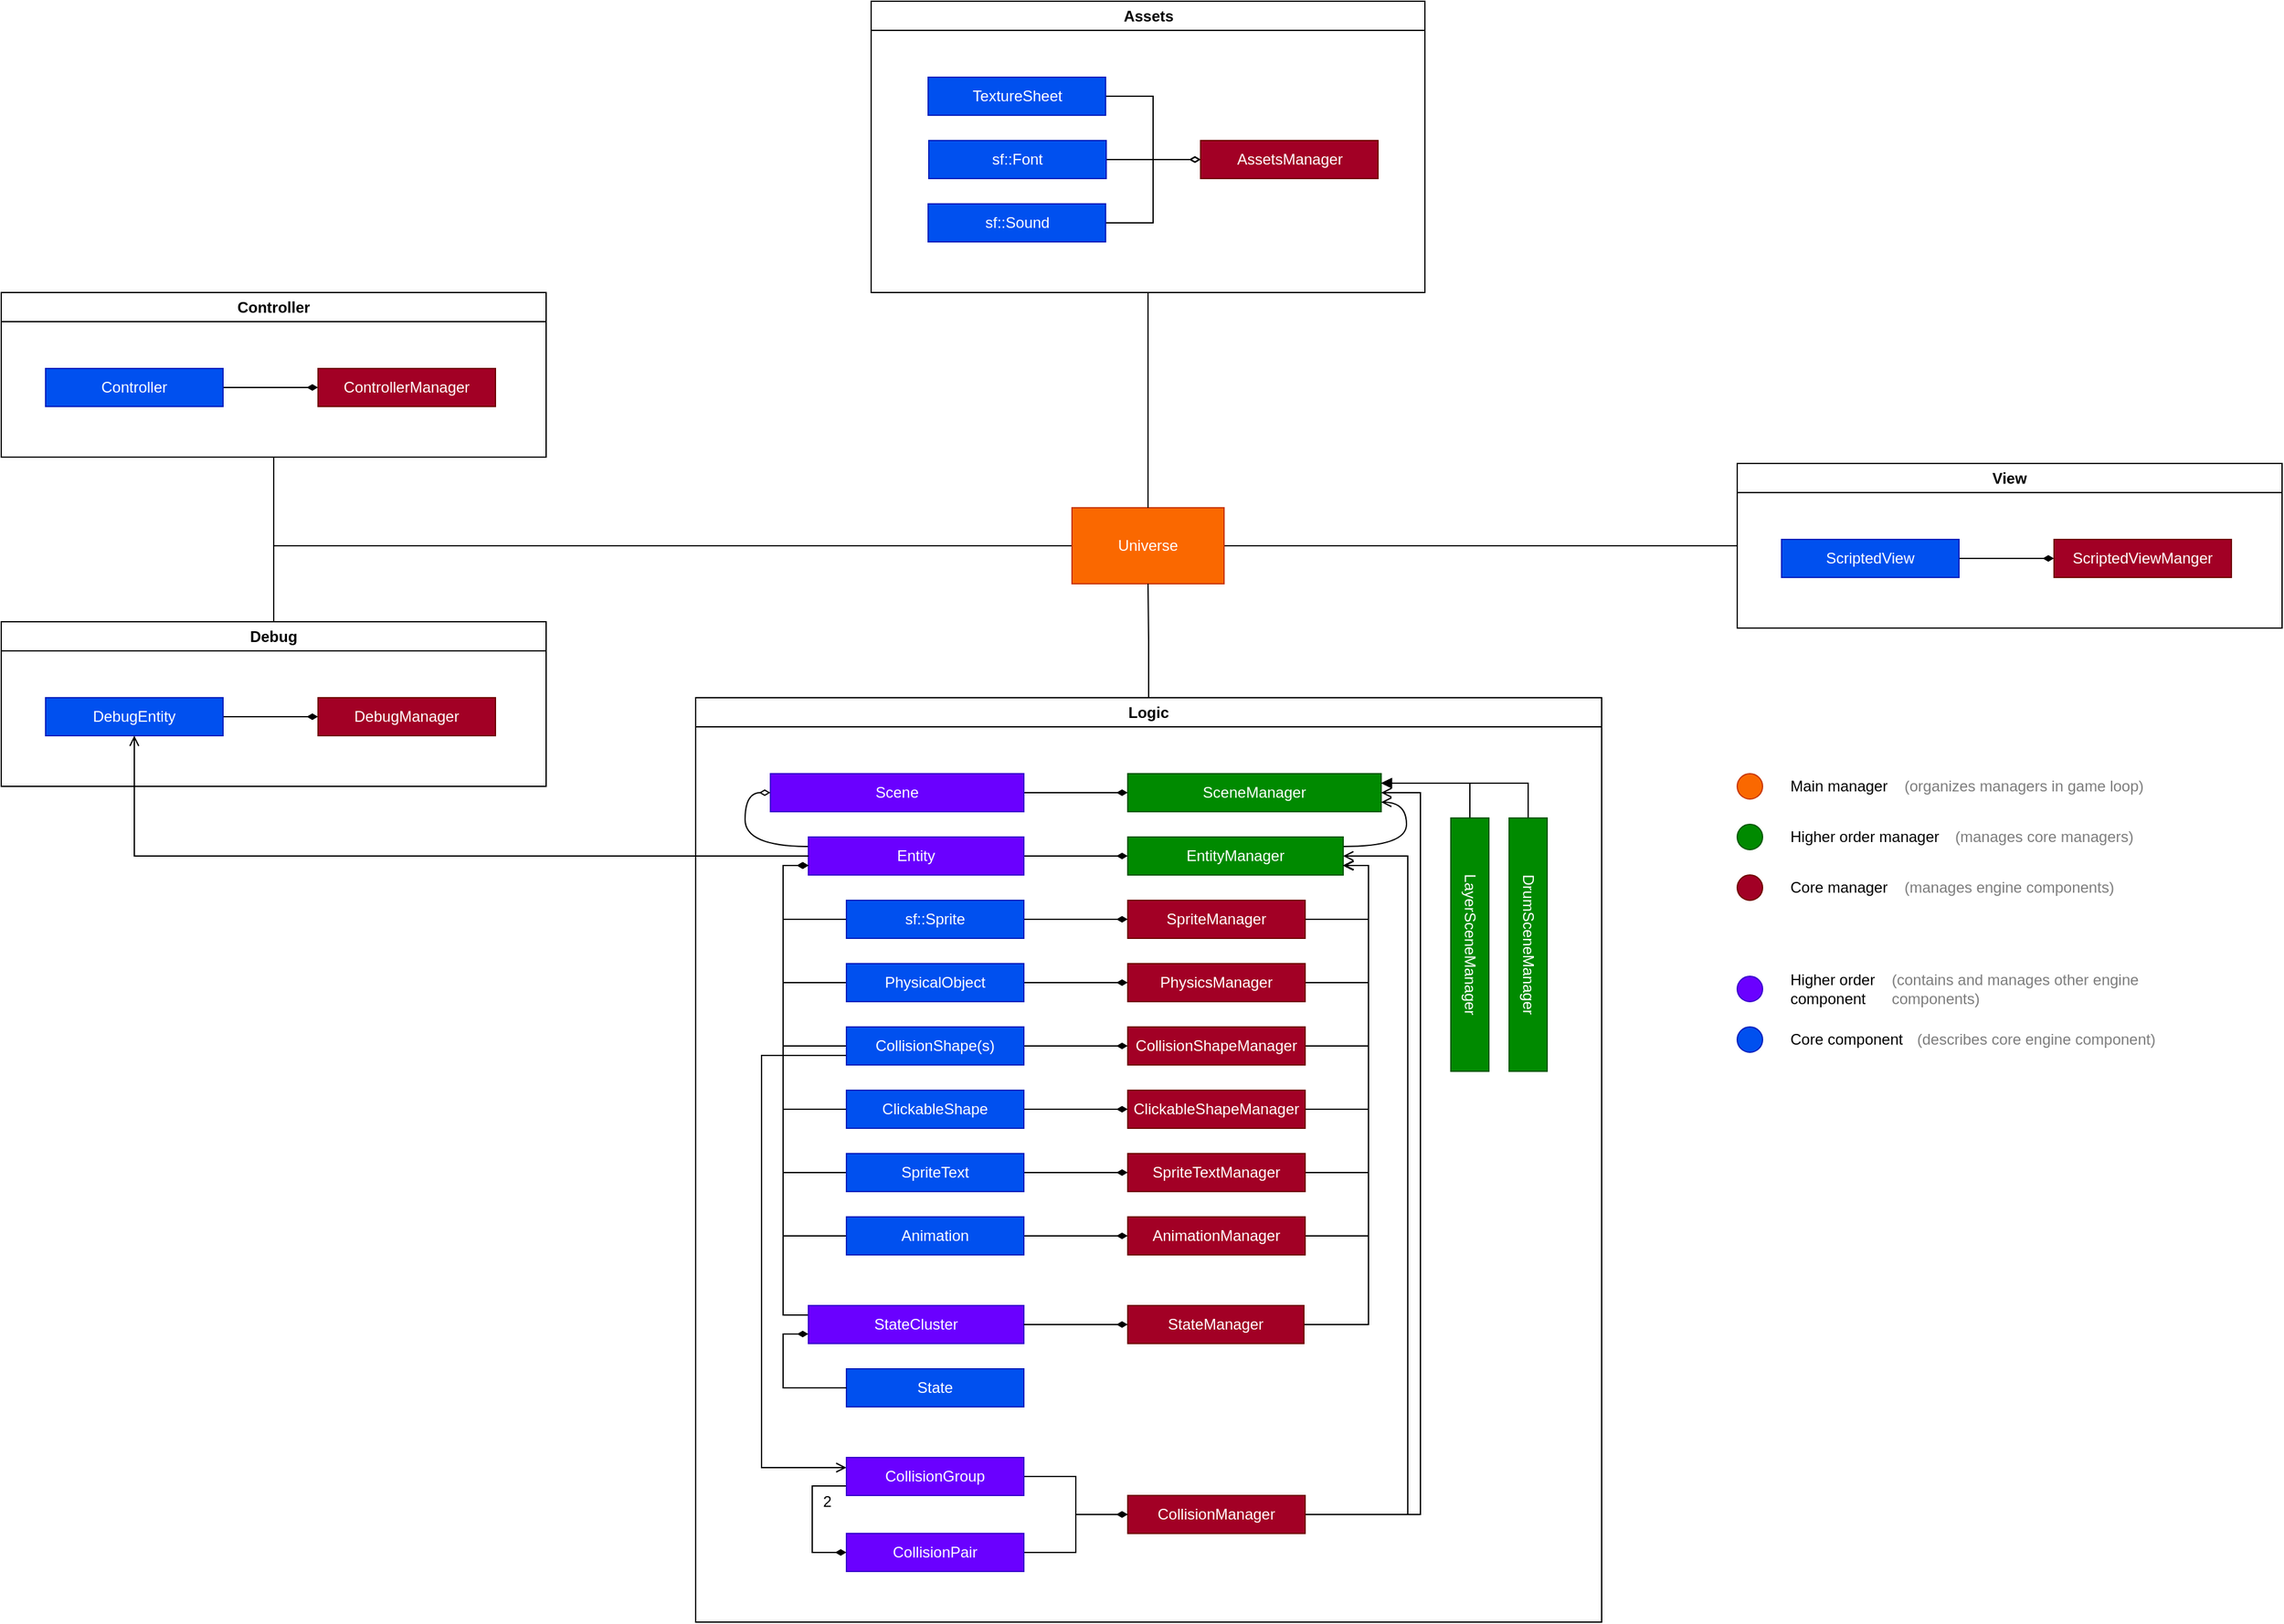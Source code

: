 <mxfile version="21.2.8" type="device">
  <diagram name="Page-1" id="3vT43Wd3uMkU654bus9_">
    <mxGraphModel dx="1995" dy="1126" grid="1" gridSize="10" guides="1" tooltips="1" connect="1" arrows="1" fold="1" page="0" pageScale="1" pageWidth="850" pageHeight="1100" math="0" shadow="0">
      <root>
        <mxCell id="0" />
        <mxCell id="1" parent="0" />
        <mxCell id="RYIpH5o0aymqOep2SFFL-77" style="edgeStyle=orthogonalEdgeStyle;rounded=0;orthogonalLoop=1;jettySize=auto;html=1;exitX=0;exitY=0.5;exitDx=0;exitDy=0;entryX=0.5;entryY=1;entryDx=0;entryDy=0;endArrow=none;endFill=0;" parent="1" source="RYIpH5o0aymqOep2SFFL-1" target="RYIpH5o0aymqOep2SFFL-89" edge="1">
          <mxGeometry relative="1" as="geometry">
            <mxPoint x="-160" y="190" as="targetPoint" />
          </mxGeometry>
        </mxCell>
        <mxCell id="lwttH7d4b95rTX6gbIl2-7" style="edgeStyle=orthogonalEdgeStyle;rounded=0;orthogonalLoop=1;jettySize=auto;html=1;exitX=0;exitY=0.5;exitDx=0;exitDy=0;entryX=0.5;entryY=0;entryDx=0;entryDy=0;endArrow=none;endFill=0;" parent="1" source="RYIpH5o0aymqOep2SFFL-1" target="RYIpH5o0aymqOep2SFFL-70" edge="1">
          <mxGeometry relative="1" as="geometry" />
        </mxCell>
        <mxCell id="ijKg_ikHfJque0BtsIPP-11" style="edgeStyle=orthogonalEdgeStyle;rounded=0;orthogonalLoop=1;jettySize=auto;html=1;exitX=1;exitY=0.5;exitDx=0;exitDy=0;entryX=0;entryY=0.5;entryDx=0;entryDy=0;endArrow=none;endFill=0;" parent="1" source="RYIpH5o0aymqOep2SFFL-1" target="lwttH7d4b95rTX6gbIl2-12" edge="1">
          <mxGeometry relative="1" as="geometry" />
        </mxCell>
        <mxCell id="RYIpH5o0aymqOep2SFFL-1" value="&lt;font color=&quot;#ffffff&quot;&gt;Universe&lt;/font&gt;" style="rounded=0;whiteSpace=wrap;html=1;fillColor=#fa6800;fontColor=#000000;strokeColor=#C73500;" parent="1" vertex="1">
          <mxGeometry x="365" y="200" width="120" height="60" as="geometry" />
        </mxCell>
        <mxCell id="RYIpH5o0aymqOep2SFFL-58" style="edgeStyle=orthogonalEdgeStyle;rounded=0;orthogonalLoop=1;jettySize=auto;html=1;exitX=0.5;exitY=0;exitDx=0;exitDy=0;entryX=0.5;entryY=1;entryDx=0;entryDy=0;endArrow=none;endFill=0;" parent="1" source="RYIpH5o0aymqOep2SFFL-2" target="RYIpH5o0aymqOep2SFFL-1" edge="1">
          <mxGeometry relative="1" as="geometry" />
        </mxCell>
        <mxCell id="RYIpH5o0aymqOep2SFFL-2" value="Logic" style="swimlane;whiteSpace=wrap;html=1;" parent="1" vertex="1">
          <mxGeometry x="68" y="350" width="715" height="730" as="geometry" />
        </mxCell>
        <mxCell id="RYIpH5o0aymqOep2SFFL-35" style="edgeStyle=orthogonalEdgeStyle;rounded=0;orthogonalLoop=1;jettySize=auto;html=1;exitX=1;exitY=0.5;exitDx=0;exitDy=0;entryX=0;entryY=0.5;entryDx=0;entryDy=0;endArrow=diamondThin;endFill=1;" parent="RYIpH5o0aymqOep2SFFL-2" source="RYIpH5o0aymqOep2SFFL-3" target="RYIpH5o0aymqOep2SFFL-20" edge="1">
          <mxGeometry relative="1" as="geometry" />
        </mxCell>
        <mxCell id="RYIpH5o0aymqOep2SFFL-3" value="Scene" style="rounded=0;whiteSpace=wrap;html=1;fillColor=#6a00ff;fontColor=#ffffff;strokeColor=#3700CC;" parent="RYIpH5o0aymqOep2SFFL-2" vertex="1">
          <mxGeometry x="59" y="60" width="200" height="30" as="geometry" />
        </mxCell>
        <mxCell id="RYIpH5o0aymqOep2SFFL-13" style="edgeStyle=orthogonalEdgeStyle;rounded=0;orthogonalLoop=1;jettySize=auto;html=1;exitX=0;exitY=0.25;exitDx=0;exitDy=0;entryX=0;entryY=0.5;entryDx=0;entryDy=0;curved=1;endArrow=diamondThin;endFill=0;" parent="RYIpH5o0aymqOep2SFFL-2" source="RYIpH5o0aymqOep2SFFL-4" target="RYIpH5o0aymqOep2SFFL-3" edge="1">
          <mxGeometry relative="1" as="geometry" />
        </mxCell>
        <mxCell id="RYIpH5o0aymqOep2SFFL-36" style="edgeStyle=orthogonalEdgeStyle;rounded=0;orthogonalLoop=1;jettySize=auto;html=1;exitX=1;exitY=0.5;exitDx=0;exitDy=0;entryX=0;entryY=0.5;entryDx=0;entryDy=0;endArrow=diamondThin;endFill=1;" parent="RYIpH5o0aymqOep2SFFL-2" source="RYIpH5o0aymqOep2SFFL-4" target="RYIpH5o0aymqOep2SFFL-21" edge="1">
          <mxGeometry relative="1" as="geometry" />
        </mxCell>
        <mxCell id="RYIpH5o0aymqOep2SFFL-4" value="Entity" style="rounded=0;whiteSpace=wrap;html=1;fillColor=#6a00ff;fontColor=#ffffff;strokeColor=#3700CC;" parent="RYIpH5o0aymqOep2SFFL-2" vertex="1">
          <mxGeometry x="89" y="110" width="170" height="30" as="geometry" />
        </mxCell>
        <mxCell id="RYIpH5o0aymqOep2SFFL-14" style="edgeStyle=orthogonalEdgeStyle;rounded=0;orthogonalLoop=1;jettySize=auto;html=1;exitX=0;exitY=0.5;exitDx=0;exitDy=0;entryX=0;entryY=0.75;entryDx=0;entryDy=0;endArrow=diamondThin;endFill=1;" parent="RYIpH5o0aymqOep2SFFL-2" source="RYIpH5o0aymqOep2SFFL-5" target="RYIpH5o0aymqOep2SFFL-4" edge="1">
          <mxGeometry relative="1" as="geometry" />
        </mxCell>
        <mxCell id="RYIpH5o0aymqOep2SFFL-37" style="edgeStyle=orthogonalEdgeStyle;rounded=0;orthogonalLoop=1;jettySize=auto;html=1;exitX=1;exitY=0.5;exitDx=0;exitDy=0;entryX=0;entryY=0.5;entryDx=0;entryDy=0;endArrow=diamondThin;endFill=1;" parent="RYIpH5o0aymqOep2SFFL-2" source="RYIpH5o0aymqOep2SFFL-5" target="RYIpH5o0aymqOep2SFFL-22" edge="1">
          <mxGeometry relative="1" as="geometry" />
        </mxCell>
        <mxCell id="RYIpH5o0aymqOep2SFFL-5" value="sf::Sprite" style="rounded=0;whiteSpace=wrap;html=1;fillColor=#0050ef;fontColor=#ffffff;strokeColor=#001DBC;" parent="RYIpH5o0aymqOep2SFFL-2" vertex="1">
          <mxGeometry x="119" y="160" width="140" height="30" as="geometry" />
        </mxCell>
        <mxCell id="RYIpH5o0aymqOep2SFFL-15" style="edgeStyle=orthogonalEdgeStyle;rounded=0;orthogonalLoop=1;jettySize=auto;html=1;exitX=0;exitY=0.5;exitDx=0;exitDy=0;entryX=0;entryY=0.75;entryDx=0;entryDy=0;endArrow=diamondThin;endFill=1;" parent="RYIpH5o0aymqOep2SFFL-2" source="RYIpH5o0aymqOep2SFFL-7" target="RYIpH5o0aymqOep2SFFL-4" edge="1">
          <mxGeometry relative="1" as="geometry" />
        </mxCell>
        <mxCell id="RYIpH5o0aymqOep2SFFL-38" style="edgeStyle=orthogonalEdgeStyle;rounded=0;orthogonalLoop=1;jettySize=auto;html=1;exitX=1;exitY=0.5;exitDx=0;exitDy=0;entryX=0;entryY=0.5;entryDx=0;entryDy=0;endArrow=diamondThin;endFill=1;" parent="RYIpH5o0aymqOep2SFFL-2" source="RYIpH5o0aymqOep2SFFL-7" target="RYIpH5o0aymqOep2SFFL-23" edge="1">
          <mxGeometry relative="1" as="geometry" />
        </mxCell>
        <mxCell id="RYIpH5o0aymqOep2SFFL-7" value="PhysicalObject" style="rounded=0;whiteSpace=wrap;html=1;fillColor=#0050ef;fontColor=#ffffff;strokeColor=#001DBC;" parent="RYIpH5o0aymqOep2SFFL-2" vertex="1">
          <mxGeometry x="119" y="210" width="140" height="30" as="geometry" />
        </mxCell>
        <mxCell id="RYIpH5o0aymqOep2SFFL-16" style="edgeStyle=orthogonalEdgeStyle;rounded=0;orthogonalLoop=1;jettySize=auto;html=1;exitX=0;exitY=0.5;exitDx=0;exitDy=0;entryX=0;entryY=0.75;entryDx=0;entryDy=0;endArrow=diamondThin;endFill=1;" parent="RYIpH5o0aymqOep2SFFL-2" source="RYIpH5o0aymqOep2SFFL-8" target="RYIpH5o0aymqOep2SFFL-4" edge="1">
          <mxGeometry relative="1" as="geometry" />
        </mxCell>
        <mxCell id="RYIpH5o0aymqOep2SFFL-39" style="edgeStyle=orthogonalEdgeStyle;rounded=0;orthogonalLoop=1;jettySize=auto;html=1;exitX=1;exitY=0.5;exitDx=0;exitDy=0;entryX=0;entryY=0.5;entryDx=0;entryDy=0;endArrow=diamondThin;endFill=1;" parent="RYIpH5o0aymqOep2SFFL-2" source="RYIpH5o0aymqOep2SFFL-8" target="RYIpH5o0aymqOep2SFFL-24" edge="1">
          <mxGeometry relative="1" as="geometry" />
        </mxCell>
        <mxCell id="ijKg_ikHfJque0BtsIPP-6" style="edgeStyle=orthogonalEdgeStyle;rounded=0;orthogonalLoop=1;jettySize=auto;html=1;exitX=0;exitY=0.75;exitDx=0;exitDy=0;entryX=0;entryY=0.25;entryDx=0;entryDy=0;endArrow=open;endFill=0;" parent="RYIpH5o0aymqOep2SFFL-2" source="RYIpH5o0aymqOep2SFFL-8" target="RYIpH5o0aymqOep2SFFL-44" edge="1">
          <mxGeometry relative="1" as="geometry">
            <Array as="points">
              <mxPoint x="52" y="283" />
              <mxPoint x="52" y="608" />
              <mxPoint x="119" y="608" />
            </Array>
          </mxGeometry>
        </mxCell>
        <mxCell id="RYIpH5o0aymqOep2SFFL-8" value="CollisionShape(s)" style="rounded=0;whiteSpace=wrap;html=1;fillColor=#0050ef;fontColor=#ffffff;strokeColor=#001DBC;" parent="RYIpH5o0aymqOep2SFFL-2" vertex="1">
          <mxGeometry x="119" y="260" width="140" height="30" as="geometry" />
        </mxCell>
        <mxCell id="RYIpH5o0aymqOep2SFFL-17" style="edgeStyle=orthogonalEdgeStyle;rounded=0;orthogonalLoop=1;jettySize=auto;html=1;exitX=0;exitY=0.5;exitDx=0;exitDy=0;entryX=0;entryY=0.75;entryDx=0;entryDy=0;endArrow=diamondThin;endFill=1;" parent="RYIpH5o0aymqOep2SFFL-2" source="RYIpH5o0aymqOep2SFFL-9" target="RYIpH5o0aymqOep2SFFL-4" edge="1">
          <mxGeometry relative="1" as="geometry" />
        </mxCell>
        <mxCell id="RYIpH5o0aymqOep2SFFL-40" style="edgeStyle=orthogonalEdgeStyle;rounded=0;orthogonalLoop=1;jettySize=auto;html=1;exitX=1;exitY=0.5;exitDx=0;exitDy=0;entryX=0;entryY=0.5;entryDx=0;entryDy=0;endArrow=diamondThin;endFill=1;" parent="RYIpH5o0aymqOep2SFFL-2" source="RYIpH5o0aymqOep2SFFL-9" target="RYIpH5o0aymqOep2SFFL-25" edge="1">
          <mxGeometry relative="1" as="geometry" />
        </mxCell>
        <mxCell id="RYIpH5o0aymqOep2SFFL-9" value="ClickableShape" style="rounded=0;whiteSpace=wrap;html=1;fillColor=#0050ef;fontColor=#ffffff;strokeColor=#001DBC;" parent="RYIpH5o0aymqOep2SFFL-2" vertex="1">
          <mxGeometry x="119" y="310" width="140" height="30" as="geometry" />
        </mxCell>
        <mxCell id="RYIpH5o0aymqOep2SFFL-18" style="edgeStyle=orthogonalEdgeStyle;rounded=0;orthogonalLoop=1;jettySize=auto;html=1;exitX=0;exitY=0.5;exitDx=0;exitDy=0;entryX=0;entryY=0.75;entryDx=0;entryDy=0;endArrow=diamondThin;endFill=1;" parent="RYIpH5o0aymqOep2SFFL-2" source="RYIpH5o0aymqOep2SFFL-10" target="RYIpH5o0aymqOep2SFFL-4" edge="1">
          <mxGeometry relative="1" as="geometry" />
        </mxCell>
        <mxCell id="RYIpH5o0aymqOep2SFFL-41" style="edgeStyle=orthogonalEdgeStyle;rounded=0;orthogonalLoop=1;jettySize=auto;html=1;exitX=1;exitY=0.5;exitDx=0;exitDy=0;entryX=0;entryY=0.5;entryDx=0;entryDy=0;endArrow=diamondThin;endFill=1;" parent="RYIpH5o0aymqOep2SFFL-2" source="RYIpH5o0aymqOep2SFFL-10" target="RYIpH5o0aymqOep2SFFL-26" edge="1">
          <mxGeometry relative="1" as="geometry" />
        </mxCell>
        <mxCell id="RYIpH5o0aymqOep2SFFL-10" value="SpriteText" style="rounded=0;whiteSpace=wrap;html=1;fillColor=#0050ef;fontColor=#ffffff;strokeColor=#001DBC;" parent="RYIpH5o0aymqOep2SFFL-2" vertex="1">
          <mxGeometry x="119" y="360" width="140" height="30" as="geometry" />
        </mxCell>
        <mxCell id="RYIpH5o0aymqOep2SFFL-19" style="edgeStyle=orthogonalEdgeStyle;rounded=0;orthogonalLoop=1;jettySize=auto;html=1;exitX=0;exitY=0.5;exitDx=0;exitDy=0;entryX=0;entryY=0.75;entryDx=0;entryDy=0;endArrow=diamondThin;endFill=1;" parent="RYIpH5o0aymqOep2SFFL-2" source="RYIpH5o0aymqOep2SFFL-11" target="RYIpH5o0aymqOep2SFFL-4" edge="1">
          <mxGeometry relative="1" as="geometry">
            <mxPoint x="-49" y="150" as="targetPoint" />
          </mxGeometry>
        </mxCell>
        <mxCell id="RYIpH5o0aymqOep2SFFL-42" style="edgeStyle=orthogonalEdgeStyle;rounded=0;orthogonalLoop=1;jettySize=auto;html=1;exitX=1;exitY=0.5;exitDx=0;exitDy=0;entryX=0;entryY=0.5;entryDx=0;entryDy=0;endArrow=diamondThin;endFill=1;" parent="RYIpH5o0aymqOep2SFFL-2" source="RYIpH5o0aymqOep2SFFL-11" target="RYIpH5o0aymqOep2SFFL-27" edge="1">
          <mxGeometry relative="1" as="geometry" />
        </mxCell>
        <mxCell id="RYIpH5o0aymqOep2SFFL-11" value="Animation" style="rounded=0;whiteSpace=wrap;html=1;fillColor=#0050ef;fontColor=#ffffff;strokeColor=#001DBC;" parent="RYIpH5o0aymqOep2SFFL-2" vertex="1">
          <mxGeometry x="119" y="410" width="140" height="30" as="geometry" />
        </mxCell>
        <mxCell id="RYIpH5o0aymqOep2SFFL-20" value="SceneManager" style="rounded=0;whiteSpace=wrap;html=1;fillColor=#008a00;fontColor=#ffffff;strokeColor=#005700;" parent="RYIpH5o0aymqOep2SFFL-2" vertex="1">
          <mxGeometry x="341" y="60" width="200" height="30" as="geometry" />
        </mxCell>
        <mxCell id="RYIpH5o0aymqOep2SFFL-28" style="edgeStyle=orthogonalEdgeStyle;rounded=0;orthogonalLoop=1;jettySize=auto;html=1;exitX=1;exitY=0.25;exitDx=0;exitDy=0;entryX=1;entryY=0.75;entryDx=0;entryDy=0;curved=1;endArrow=open;endFill=0;" parent="RYIpH5o0aymqOep2SFFL-2" source="RYIpH5o0aymqOep2SFFL-21" target="RYIpH5o0aymqOep2SFFL-20" edge="1">
          <mxGeometry relative="1" as="geometry" />
        </mxCell>
        <mxCell id="RYIpH5o0aymqOep2SFFL-21" value="EntityManager" style="rounded=0;whiteSpace=wrap;html=1;fillColor=#008a00;fontColor=#ffffff;strokeColor=#005700;" parent="RYIpH5o0aymqOep2SFFL-2" vertex="1">
          <mxGeometry x="341" y="110" width="170" height="30" as="geometry" />
        </mxCell>
        <mxCell id="RYIpH5o0aymqOep2SFFL-29" style="edgeStyle=orthogonalEdgeStyle;rounded=0;orthogonalLoop=1;jettySize=auto;html=1;exitX=1;exitY=0.5;exitDx=0;exitDy=0;entryX=1;entryY=0.75;entryDx=0;entryDy=0;endArrow=open;endFill=0;" parent="RYIpH5o0aymqOep2SFFL-2" source="RYIpH5o0aymqOep2SFFL-22" target="RYIpH5o0aymqOep2SFFL-21" edge="1">
          <mxGeometry relative="1" as="geometry" />
        </mxCell>
        <mxCell id="RYIpH5o0aymqOep2SFFL-22" value="SpriteManager" style="rounded=0;whiteSpace=wrap;html=1;fillColor=#a20025;fontColor=#ffffff;strokeColor=#6F0000;" parent="RYIpH5o0aymqOep2SFFL-2" vertex="1">
          <mxGeometry x="341" y="160" width="140" height="30" as="geometry" />
        </mxCell>
        <mxCell id="RYIpH5o0aymqOep2SFFL-30" style="edgeStyle=orthogonalEdgeStyle;rounded=0;orthogonalLoop=1;jettySize=auto;html=1;exitX=1;exitY=0.5;exitDx=0;exitDy=0;entryX=1;entryY=0.75;entryDx=0;entryDy=0;endArrow=open;endFill=0;" parent="RYIpH5o0aymqOep2SFFL-2" source="RYIpH5o0aymqOep2SFFL-23" target="RYIpH5o0aymqOep2SFFL-21" edge="1">
          <mxGeometry relative="1" as="geometry" />
        </mxCell>
        <mxCell id="RYIpH5o0aymqOep2SFFL-23" value="PhysicsManager" style="rounded=0;whiteSpace=wrap;html=1;fillColor=#a20025;fontColor=#ffffff;strokeColor=#6F0000;" parent="RYIpH5o0aymqOep2SFFL-2" vertex="1">
          <mxGeometry x="341" y="210" width="140" height="30" as="geometry" />
        </mxCell>
        <mxCell id="RYIpH5o0aymqOep2SFFL-31" style="edgeStyle=orthogonalEdgeStyle;rounded=0;orthogonalLoop=1;jettySize=auto;html=1;exitX=1;exitY=0.5;exitDx=0;exitDy=0;entryX=1;entryY=0.75;entryDx=0;entryDy=0;endArrow=open;endFill=0;" parent="RYIpH5o0aymqOep2SFFL-2" source="RYIpH5o0aymqOep2SFFL-24" target="RYIpH5o0aymqOep2SFFL-21" edge="1">
          <mxGeometry relative="1" as="geometry" />
        </mxCell>
        <mxCell id="RYIpH5o0aymqOep2SFFL-24" value="CollisionShapeManager" style="rounded=0;whiteSpace=wrap;html=1;fillColor=#a20025;fontColor=#ffffff;strokeColor=#6F0000;" parent="RYIpH5o0aymqOep2SFFL-2" vertex="1">
          <mxGeometry x="341" y="260" width="140" height="30" as="geometry" />
        </mxCell>
        <mxCell id="RYIpH5o0aymqOep2SFFL-32" style="edgeStyle=orthogonalEdgeStyle;rounded=0;orthogonalLoop=1;jettySize=auto;html=1;exitX=1;exitY=0.5;exitDx=0;exitDy=0;entryX=1;entryY=0.75;entryDx=0;entryDy=0;endArrow=open;endFill=0;" parent="RYIpH5o0aymqOep2SFFL-2" source="RYIpH5o0aymqOep2SFFL-25" target="RYIpH5o0aymqOep2SFFL-21" edge="1">
          <mxGeometry relative="1" as="geometry" />
        </mxCell>
        <mxCell id="RYIpH5o0aymqOep2SFFL-25" value="ClickableShapeManager" style="rounded=0;whiteSpace=wrap;html=1;fillColor=#a20025;fontColor=#ffffff;strokeColor=#6F0000;" parent="RYIpH5o0aymqOep2SFFL-2" vertex="1">
          <mxGeometry x="341" y="310" width="140" height="30" as="geometry" />
        </mxCell>
        <mxCell id="RYIpH5o0aymqOep2SFFL-33" style="edgeStyle=orthogonalEdgeStyle;rounded=0;orthogonalLoop=1;jettySize=auto;html=1;exitX=1;exitY=0.5;exitDx=0;exitDy=0;entryX=1;entryY=0.75;entryDx=0;entryDy=0;endArrow=open;endFill=0;" parent="RYIpH5o0aymqOep2SFFL-2" source="RYIpH5o0aymqOep2SFFL-26" target="RYIpH5o0aymqOep2SFFL-21" edge="1">
          <mxGeometry relative="1" as="geometry" />
        </mxCell>
        <mxCell id="RYIpH5o0aymqOep2SFFL-26" value="SpriteTextManager" style="rounded=0;whiteSpace=wrap;html=1;fillColor=#a20025;fontColor=#ffffff;strokeColor=#6F0000;" parent="RYIpH5o0aymqOep2SFFL-2" vertex="1">
          <mxGeometry x="341" y="360" width="140" height="30" as="geometry" />
        </mxCell>
        <mxCell id="RYIpH5o0aymqOep2SFFL-34" style="edgeStyle=orthogonalEdgeStyle;rounded=0;orthogonalLoop=1;jettySize=auto;html=1;exitX=1;exitY=0.5;exitDx=0;exitDy=0;entryX=1;entryY=0.75;entryDx=0;entryDy=0;endArrow=open;endFill=0;" parent="RYIpH5o0aymqOep2SFFL-2" source="RYIpH5o0aymqOep2SFFL-27" target="RYIpH5o0aymqOep2SFFL-21" edge="1">
          <mxGeometry relative="1" as="geometry" />
        </mxCell>
        <mxCell id="RYIpH5o0aymqOep2SFFL-27" value="AnimationManager" style="rounded=0;whiteSpace=wrap;html=1;fillColor=#a20025;fontColor=#ffffff;strokeColor=#6F0000;" parent="RYIpH5o0aymqOep2SFFL-2" vertex="1">
          <mxGeometry x="341" y="410" width="140" height="30" as="geometry" />
        </mxCell>
        <mxCell id="ijKg_ikHfJque0BtsIPP-8" style="edgeStyle=orthogonalEdgeStyle;rounded=0;orthogonalLoop=1;jettySize=auto;html=1;exitX=1;exitY=0.5;exitDx=0;exitDy=0;entryX=1;entryY=0.5;entryDx=0;entryDy=0;endArrow=open;endFill=0;" parent="RYIpH5o0aymqOep2SFFL-2" source="RYIpH5o0aymqOep2SFFL-43" target="RYIpH5o0aymqOep2SFFL-21" edge="1">
          <mxGeometry relative="1" as="geometry">
            <Array as="points">
              <mxPoint x="562" y="645" />
              <mxPoint x="562" y="125" />
            </Array>
          </mxGeometry>
        </mxCell>
        <mxCell id="ijKg_ikHfJque0BtsIPP-10" style="edgeStyle=orthogonalEdgeStyle;rounded=0;orthogonalLoop=1;jettySize=auto;html=1;exitX=1;exitY=0.5;exitDx=0;exitDy=0;entryX=1;entryY=0.5;entryDx=0;entryDy=0;endArrow=open;endFill=0;" parent="RYIpH5o0aymqOep2SFFL-2" source="RYIpH5o0aymqOep2SFFL-43" target="RYIpH5o0aymqOep2SFFL-20" edge="1">
          <mxGeometry relative="1" as="geometry">
            <Array as="points">
              <mxPoint x="572" y="645" />
              <mxPoint x="572" y="75" />
            </Array>
          </mxGeometry>
        </mxCell>
        <mxCell id="RYIpH5o0aymqOep2SFFL-43" value="CollisionManager" style="rounded=0;whiteSpace=wrap;html=1;fillColor=#a20025;fontColor=#ffffff;strokeColor=#6F0000;" parent="RYIpH5o0aymqOep2SFFL-2" vertex="1">
          <mxGeometry x="341" y="630" width="140" height="30" as="geometry" />
        </mxCell>
        <mxCell id="RYIpH5o0aymqOep2SFFL-48" style="edgeStyle=orthogonalEdgeStyle;rounded=0;orthogonalLoop=1;jettySize=auto;html=1;exitX=1;exitY=0.5;exitDx=0;exitDy=0;entryX=0;entryY=0.5;entryDx=0;entryDy=0;endArrow=diamondThin;endFill=1;" parent="RYIpH5o0aymqOep2SFFL-2" source="RYIpH5o0aymqOep2SFFL-44" target="RYIpH5o0aymqOep2SFFL-43" edge="1">
          <mxGeometry relative="1" as="geometry" />
        </mxCell>
        <mxCell id="RYIpH5o0aymqOep2SFFL-49" style="edgeStyle=orthogonalEdgeStyle;rounded=0;orthogonalLoop=1;jettySize=auto;html=1;exitX=1;exitY=0.5;exitDx=0;exitDy=0;entryX=0;entryY=0.5;entryDx=0;entryDy=0;endArrow=diamondThin;endFill=1;" parent="RYIpH5o0aymqOep2SFFL-2" source="RYIpH5o0aymqOep2SFFL-45" target="RYIpH5o0aymqOep2SFFL-43" edge="1">
          <mxGeometry relative="1" as="geometry" />
        </mxCell>
        <mxCell id="RYIpH5o0aymqOep2SFFL-45" value="CollisionPair" style="rounded=0;whiteSpace=wrap;html=1;fillColor=#6a00ff;fontColor=#ffffff;strokeColor=#3700CC;" parent="RYIpH5o0aymqOep2SFFL-2" vertex="1">
          <mxGeometry x="119" y="660" width="140" height="30" as="geometry" />
        </mxCell>
        <mxCell id="RYIpH5o0aymqOep2SFFL-47" value="2" style="text;html=1;strokeColor=none;fillColor=none;align=center;verticalAlign=middle;whiteSpace=wrap;rounded=0;" parent="RYIpH5o0aymqOep2SFFL-2" vertex="1">
          <mxGeometry x="73.5" y="620" width="60" height="30" as="geometry" />
        </mxCell>
        <mxCell id="RYIpH5o0aymqOep2SFFL-55" style="edgeStyle=orthogonalEdgeStyle;rounded=0;orthogonalLoop=1;jettySize=auto;html=1;exitX=0;exitY=0.5;exitDx=0;exitDy=0;entryX=1;entryY=0.25;entryDx=0;entryDy=0;endArrow=block;endFill=1;" parent="RYIpH5o0aymqOep2SFFL-2" source="RYIpH5o0aymqOep2SFFL-53" target="RYIpH5o0aymqOep2SFFL-20" edge="1">
          <mxGeometry relative="1" as="geometry" />
        </mxCell>
        <mxCell id="RYIpH5o0aymqOep2SFFL-53" value="DrumSceneManager" style="rounded=0;whiteSpace=wrap;html=1;rotation=90;fillColor=#008a00;fontColor=#ffffff;strokeColor=#005700;" parent="RYIpH5o0aymqOep2SFFL-2" vertex="1">
          <mxGeometry x="557" y="180" width="200" height="30" as="geometry" />
        </mxCell>
        <mxCell id="RYIpH5o0aymqOep2SFFL-56" style="edgeStyle=orthogonalEdgeStyle;rounded=0;orthogonalLoop=1;jettySize=auto;html=1;exitX=0;exitY=0.5;exitDx=0;exitDy=0;entryX=1;entryY=0.25;entryDx=0;entryDy=0;endArrow=block;endFill=1;" parent="RYIpH5o0aymqOep2SFFL-2" source="RYIpH5o0aymqOep2SFFL-54" target="RYIpH5o0aymqOep2SFFL-20" edge="1">
          <mxGeometry relative="1" as="geometry">
            <mxPoint x="555" y="80" as="targetPoint" />
          </mxGeometry>
        </mxCell>
        <mxCell id="RYIpH5o0aymqOep2SFFL-54" value="LayerSceneManager" style="rounded=0;whiteSpace=wrap;html=1;rotation=90;fillColor=#008a00;fontColor=#ffffff;strokeColor=#005700;" parent="RYIpH5o0aymqOep2SFFL-2" vertex="1">
          <mxGeometry x="511" y="180" width="200" height="30" as="geometry" />
        </mxCell>
        <mxCell id="ijKg_ikHfJque0BtsIPP-2" style="edgeStyle=orthogonalEdgeStyle;rounded=0;orthogonalLoop=1;jettySize=auto;html=1;exitX=0;exitY=0.25;exitDx=0;exitDy=0;entryX=0;entryY=0.75;entryDx=0;entryDy=0;endArrow=diamondThin;endFill=1;" parent="RYIpH5o0aymqOep2SFFL-2" source="lwttH7d4b95rTX6gbIl2-3" target="RYIpH5o0aymqOep2SFFL-4" edge="1">
          <mxGeometry relative="1" as="geometry" />
        </mxCell>
        <mxCell id="lwttH7d4b95rTX6gbIl2-3" value="StateCluster" style="rounded=0;whiteSpace=wrap;html=1;fillColor=#6a00ff;fontColor=#ffffff;strokeColor=#3700CC;" parent="RYIpH5o0aymqOep2SFFL-2" vertex="1">
          <mxGeometry x="89" y="480" width="170" height="30" as="geometry" />
        </mxCell>
        <mxCell id="lwttH7d4b95rTX6gbIl2-5" value="State" style="rounded=0;whiteSpace=wrap;html=1;fillColor=#0050ef;fontColor=#ffffff;strokeColor=#001DBC;" parent="RYIpH5o0aymqOep2SFFL-2" vertex="1">
          <mxGeometry x="119" y="530" width="140" height="30" as="geometry" />
        </mxCell>
        <mxCell id="ijKg_ikHfJque0BtsIPP-3" style="edgeStyle=orthogonalEdgeStyle;rounded=0;orthogonalLoop=1;jettySize=auto;html=1;exitX=1;exitY=0.5;exitDx=0;exitDy=0;entryX=1;entryY=0.75;entryDx=0;entryDy=0;endArrow=open;endFill=0;" parent="RYIpH5o0aymqOep2SFFL-2" source="lwttH7d4b95rTX6gbIl2-6" target="RYIpH5o0aymqOep2SFFL-21" edge="1">
          <mxGeometry relative="1" as="geometry" />
        </mxCell>
        <mxCell id="lwttH7d4b95rTX6gbIl2-6" value="StateManager" style="rounded=0;whiteSpace=wrap;html=1;fillColor=#a20025;fontColor=#ffffff;strokeColor=#6F0000;" parent="RYIpH5o0aymqOep2SFFL-2" vertex="1">
          <mxGeometry x="341" y="480" width="139" height="30" as="geometry" />
        </mxCell>
        <mxCell id="lwttH7d4b95rTX6gbIl2-4" style="edgeStyle=orthogonalEdgeStyle;rounded=0;orthogonalLoop=1;jettySize=auto;html=1;exitX=0;exitY=0.5;exitDx=0;exitDy=0;entryX=0;entryY=0.75;entryDx=0;entryDy=0;endArrow=diamondThin;endFill=1;" parent="RYIpH5o0aymqOep2SFFL-2" source="lwttH7d4b95rTX6gbIl2-5" target="lwttH7d4b95rTX6gbIl2-3" edge="1">
          <mxGeometry relative="1" as="geometry" />
        </mxCell>
        <mxCell id="lwttH7d4b95rTX6gbIl2-2" style="edgeStyle=orthogonalEdgeStyle;rounded=0;orthogonalLoop=1;jettySize=auto;html=1;exitX=1;exitY=0.5;exitDx=0;exitDy=0;entryX=0;entryY=0.5;entryDx=0;entryDy=0;endArrow=diamondThin;endFill=1;" parent="RYIpH5o0aymqOep2SFFL-2" source="lwttH7d4b95rTX6gbIl2-3" target="lwttH7d4b95rTX6gbIl2-6" edge="1">
          <mxGeometry relative="1" as="geometry" />
        </mxCell>
        <mxCell id="ijKg_ikHfJque0BtsIPP-7" style="edgeStyle=orthogonalEdgeStyle;rounded=0;orthogonalLoop=1;jettySize=auto;html=1;exitX=0;exitY=0.75;exitDx=0;exitDy=0;entryX=0;entryY=0.5;entryDx=0;entryDy=0;endArrow=diamondThin;endFill=1;" parent="RYIpH5o0aymqOep2SFFL-2" source="RYIpH5o0aymqOep2SFFL-44" target="RYIpH5o0aymqOep2SFFL-45" edge="1">
          <mxGeometry relative="1" as="geometry">
            <Array as="points">
              <mxPoint x="92" y="623" />
              <mxPoint x="92" y="675" />
            </Array>
          </mxGeometry>
        </mxCell>
        <mxCell id="RYIpH5o0aymqOep2SFFL-44" value="CollisionGroup" style="rounded=0;whiteSpace=wrap;html=1;fillColor=#6a00ff;fontColor=#ffffff;strokeColor=#3700CC;" parent="RYIpH5o0aymqOep2SFFL-2" vertex="1">
          <mxGeometry x="119" y="600" width="140" height="30" as="geometry" />
        </mxCell>
        <mxCell id="RYIpH5o0aymqOep2SFFL-69" style="edgeStyle=orthogonalEdgeStyle;rounded=0;orthogonalLoop=1;jettySize=auto;html=1;exitX=0.5;exitY=1;exitDx=0;exitDy=0;entryX=0.5;entryY=0;entryDx=0;entryDy=0;endArrow=none;endFill=0;" parent="1" source="RYIpH5o0aymqOep2SFFL-59" target="RYIpH5o0aymqOep2SFFL-1" edge="1">
          <mxGeometry relative="1" as="geometry" />
        </mxCell>
        <mxCell id="RYIpH5o0aymqOep2SFFL-59" value="Assets" style="swimlane;whiteSpace=wrap;html=1;" parent="1" vertex="1">
          <mxGeometry x="206.5" y="-200" width="437" height="230" as="geometry" />
        </mxCell>
        <mxCell id="RYIpH5o0aymqOep2SFFL-66" style="edgeStyle=orthogonalEdgeStyle;rounded=0;orthogonalLoop=1;jettySize=auto;html=1;exitX=1;exitY=0.5;exitDx=0;exitDy=0;entryX=0;entryY=0.5;entryDx=0;entryDy=0;endArrow=diamondThin;endFill=0;" parent="RYIpH5o0aymqOep2SFFL-59" source="RYIpH5o0aymqOep2SFFL-61" target="RYIpH5o0aymqOep2SFFL-94" edge="1">
          <mxGeometry relative="1" as="geometry">
            <mxPoint x="260.0" y="125.0" as="targetPoint" />
          </mxGeometry>
        </mxCell>
        <mxCell id="RYIpH5o0aymqOep2SFFL-61" value="TextureSheet" style="rounded=0;whiteSpace=wrap;html=1;fillColor=#0050ef;fontColor=#ffffff;strokeColor=#001DBC;" parent="RYIpH5o0aymqOep2SFFL-59" vertex="1">
          <mxGeometry x="45" y="60" width="140" height="30" as="geometry" />
        </mxCell>
        <mxCell id="RYIpH5o0aymqOep2SFFL-67" style="edgeStyle=orthogonalEdgeStyle;rounded=0;orthogonalLoop=1;jettySize=auto;html=1;exitX=1;exitY=0.5;exitDx=0;exitDy=0;entryX=0;entryY=0.5;entryDx=0;entryDy=0;endArrow=diamondThin;endFill=0;" parent="RYIpH5o0aymqOep2SFFL-59" source="RYIpH5o0aymqOep2SFFL-62" target="RYIpH5o0aymqOep2SFFL-94" edge="1">
          <mxGeometry relative="1" as="geometry">
            <mxPoint x="260.0" y="125.0" as="targetPoint" />
          </mxGeometry>
        </mxCell>
        <mxCell id="RYIpH5o0aymqOep2SFFL-62" value="sf::Font" style="rounded=0;whiteSpace=wrap;html=1;fillColor=#0050ef;fontColor=#ffffff;strokeColor=#001DBC;" parent="RYIpH5o0aymqOep2SFFL-59" vertex="1">
          <mxGeometry x="45.5" y="110" width="140" height="30" as="geometry" />
        </mxCell>
        <mxCell id="RYIpH5o0aymqOep2SFFL-95" style="edgeStyle=orthogonalEdgeStyle;rounded=0;orthogonalLoop=1;jettySize=auto;html=1;exitX=1;exitY=0.5;exitDx=0;exitDy=0;entryX=0;entryY=0.5;entryDx=0;entryDy=0;endArrow=diamondThin;endFill=0;" parent="RYIpH5o0aymqOep2SFFL-59" source="RYIpH5o0aymqOep2SFFL-63" target="RYIpH5o0aymqOep2SFFL-94" edge="1">
          <mxGeometry relative="1" as="geometry" />
        </mxCell>
        <mxCell id="RYIpH5o0aymqOep2SFFL-63" value="sf::Sound" style="rounded=0;whiteSpace=wrap;html=1;fillColor=#0050ef;fontColor=#ffffff;strokeColor=#001DBC;" parent="RYIpH5o0aymqOep2SFFL-59" vertex="1">
          <mxGeometry x="45" y="160" width="140" height="30" as="geometry" />
        </mxCell>
        <mxCell id="RYIpH5o0aymqOep2SFFL-94" value="AssetsManager" style="rounded=0;whiteSpace=wrap;html=1;fillColor=#a20025;fontColor=#ffffff;strokeColor=#6F0000;" parent="RYIpH5o0aymqOep2SFFL-59" vertex="1">
          <mxGeometry x="260" y="110" width="140" height="30" as="geometry" />
        </mxCell>
        <mxCell id="RYIpH5o0aymqOep2SFFL-70" value="Debug" style="swimlane;whiteSpace=wrap;html=1;" parent="1" vertex="1">
          <mxGeometry x="-480" y="290" width="430" height="130" as="geometry">
            <mxRectangle x="800" y="30" width="70" height="30" as="alternateBounds" />
          </mxGeometry>
        </mxCell>
        <mxCell id="RYIpH5o0aymqOep2SFFL-73" style="edgeStyle=orthogonalEdgeStyle;rounded=0;orthogonalLoop=1;jettySize=auto;html=1;exitX=1;exitY=0.5;exitDx=0;exitDy=0;entryX=0;entryY=0.5;entryDx=0;entryDy=0;endArrow=diamondThin;endFill=1;" parent="RYIpH5o0aymqOep2SFFL-70" source="RYIpH5o0aymqOep2SFFL-71" target="RYIpH5o0aymqOep2SFFL-72" edge="1">
          <mxGeometry relative="1" as="geometry" />
        </mxCell>
        <mxCell id="RYIpH5o0aymqOep2SFFL-71" value="DebugEntity" style="rounded=0;whiteSpace=wrap;html=1;fillColor=#0050ef;fontColor=#ffffff;strokeColor=#001DBC;" parent="RYIpH5o0aymqOep2SFFL-70" vertex="1">
          <mxGeometry x="35" y="60" width="140" height="30" as="geometry" />
        </mxCell>
        <mxCell id="RYIpH5o0aymqOep2SFFL-72" value="DebugManager" style="rounded=0;whiteSpace=wrap;html=1;fillColor=#a20025;fontColor=#ffffff;strokeColor=#6F0000;" parent="RYIpH5o0aymqOep2SFFL-70" vertex="1">
          <mxGeometry x="250" y="60" width="140" height="30" as="geometry" />
        </mxCell>
        <mxCell id="RYIpH5o0aymqOep2SFFL-81" value="" style="ellipse;whiteSpace=wrap;html=1;aspect=fixed;fillColor=#a20025;fontColor=#ffffff;strokeColor=#6F0000;" parent="1" vertex="1">
          <mxGeometry x="890" y="490" width="20" height="20" as="geometry" />
        </mxCell>
        <mxCell id="RYIpH5o0aymqOep2SFFL-82" value="" style="ellipse;whiteSpace=wrap;html=1;aspect=fixed;fillColor=#008a00;fontColor=#ffffff;strokeColor=#005700;" parent="1" vertex="1">
          <mxGeometry x="890" y="450" width="20" height="20" as="geometry" />
        </mxCell>
        <mxCell id="RYIpH5o0aymqOep2SFFL-83" value="" style="ellipse;whiteSpace=wrap;html=1;aspect=fixed;fillColor=#0050ef;fontColor=#ffffff;strokeColor=#001DBC;" parent="1" vertex="1">
          <mxGeometry x="890" y="610" width="20" height="20" as="geometry" />
        </mxCell>
        <mxCell id="RYIpH5o0aymqOep2SFFL-84" value="Core manager" style="text;html=1;strokeColor=none;fillColor=none;align=left;verticalAlign=middle;whiteSpace=wrap;rounded=0;" parent="1" vertex="1">
          <mxGeometry x="930" y="485" width="100" height="30" as="geometry" />
        </mxCell>
        <mxCell id="RYIpH5o0aymqOep2SFFL-85" value="Higher order manager" style="text;html=1;strokeColor=none;fillColor=none;align=left;verticalAlign=middle;whiteSpace=wrap;rounded=0;" parent="1" vertex="1">
          <mxGeometry x="930" y="445" width="130" height="30" as="geometry" />
        </mxCell>
        <mxCell id="RYIpH5o0aymqOep2SFFL-86" value="Core component" style="text;html=1;strokeColor=none;fillColor=none;align=left;verticalAlign=middle;whiteSpace=wrap;rounded=0;" parent="1" vertex="1">
          <mxGeometry x="930" y="605" width="100" height="30" as="geometry" />
        </mxCell>
        <mxCell id="RYIpH5o0aymqOep2SFFL-87" value="" style="ellipse;whiteSpace=wrap;html=1;aspect=fixed;fillColor=#fa6800;fontColor=#000000;strokeColor=#C73500;" parent="1" vertex="1">
          <mxGeometry x="890" y="410" width="20" height="20" as="geometry" />
        </mxCell>
        <mxCell id="RYIpH5o0aymqOep2SFFL-88" value="Main manager" style="text;html=1;strokeColor=none;fillColor=none;align=left;verticalAlign=middle;whiteSpace=wrap;rounded=0;" parent="1" vertex="1">
          <mxGeometry x="930" y="405" width="100" height="30" as="geometry" />
        </mxCell>
        <mxCell id="RYIpH5o0aymqOep2SFFL-89" value="Controller" style="swimlane;whiteSpace=wrap;html=1;" parent="1" vertex="1">
          <mxGeometry x="-480" y="30" width="430" height="130" as="geometry" />
        </mxCell>
        <mxCell id="RYIpH5o0aymqOep2SFFL-90" style="edgeStyle=orthogonalEdgeStyle;rounded=0;orthogonalLoop=1;jettySize=auto;html=1;exitX=1;exitY=0.5;exitDx=0;exitDy=0;entryX=0;entryY=0.5;entryDx=0;entryDy=0;endArrow=diamondThin;endFill=1;" parent="RYIpH5o0aymqOep2SFFL-89" source="RYIpH5o0aymqOep2SFFL-91" target="RYIpH5o0aymqOep2SFFL-92" edge="1">
          <mxGeometry relative="1" as="geometry" />
        </mxCell>
        <mxCell id="RYIpH5o0aymqOep2SFFL-91" value="Controller" style="rounded=0;whiteSpace=wrap;html=1;fillColor=#0050ef;fontColor=#ffffff;strokeColor=#001DBC;" parent="RYIpH5o0aymqOep2SFFL-89" vertex="1">
          <mxGeometry x="35" y="60" width="140" height="30" as="geometry" />
        </mxCell>
        <mxCell id="RYIpH5o0aymqOep2SFFL-92" value="ControllerManager" style="rounded=0;whiteSpace=wrap;html=1;fillColor=#a20025;fontColor=#ffffff;strokeColor=#6F0000;" parent="RYIpH5o0aymqOep2SFFL-89" vertex="1">
          <mxGeometry x="250" y="60" width="140" height="30" as="geometry" />
        </mxCell>
        <mxCell id="RYIpH5o0aymqOep2SFFL-96" value="&lt;font color=&quot;#7d7d7d&quot;&gt;(manages core managers)&lt;/font&gt;" style="text;html=1;strokeColor=none;fillColor=none;align=left;verticalAlign=middle;whiteSpace=wrap;rounded=0;" parent="1" vertex="1">
          <mxGeometry x="1060" y="445" width="150" height="30" as="geometry" />
        </mxCell>
        <mxCell id="RYIpH5o0aymqOep2SFFL-97" value="&lt;font color=&quot;#7d7d7d&quot;&gt;(organizes managers in game loop)&lt;/font&gt;" style="text;html=1;strokeColor=none;fillColor=none;align=left;verticalAlign=middle;whiteSpace=wrap;rounded=0;" parent="1" vertex="1">
          <mxGeometry x="1020" y="405" width="200" height="30" as="geometry" />
        </mxCell>
        <mxCell id="RYIpH5o0aymqOep2SFFL-98" value="&lt;font color=&quot;#7d7d7d&quot;&gt;(manages engine components)&lt;/font&gt;" style="text;html=1;strokeColor=none;fillColor=none;align=left;verticalAlign=middle;whiteSpace=wrap;rounded=0;" parent="1" vertex="1">
          <mxGeometry x="1020" y="485" width="200" height="30" as="geometry" />
        </mxCell>
        <mxCell id="RYIpH5o0aymqOep2SFFL-99" value="&lt;font color=&quot;#7d7d7d&quot;&gt;(describes core engine component)&lt;/font&gt;" style="text;html=1;strokeColor=none;fillColor=none;align=left;verticalAlign=middle;whiteSpace=wrap;rounded=0;" parent="1" vertex="1">
          <mxGeometry x="1030" y="605" width="200" height="30" as="geometry" />
        </mxCell>
        <mxCell id="RYIpH5o0aymqOep2SFFL-100" value="" style="ellipse;whiteSpace=wrap;html=1;aspect=fixed;fillColor=#6a00ff;fontColor=#ffffff;strokeColor=#3700CC;" parent="1" vertex="1">
          <mxGeometry x="890" y="570" width="20" height="20" as="geometry" />
        </mxCell>
        <mxCell id="RYIpH5o0aymqOep2SFFL-101" value="Higher order component" style="text;html=1;strokeColor=none;fillColor=none;align=left;verticalAlign=middle;whiteSpace=wrap;rounded=0;" parent="1" vertex="1">
          <mxGeometry x="930" y="565" width="100" height="30" as="geometry" />
        </mxCell>
        <mxCell id="RYIpH5o0aymqOep2SFFL-102" value="&lt;font color=&quot;#7d7d7d&quot;&gt;(contains and manages other engine components)&lt;/font&gt;" style="text;html=1;strokeColor=none;fillColor=none;align=left;verticalAlign=middle;whiteSpace=wrap;rounded=0;" parent="1" vertex="1">
          <mxGeometry x="1010" y="565" width="200" height="30" as="geometry" />
        </mxCell>
        <mxCell id="lwttH7d4b95rTX6gbIl2-12" value="View" style="swimlane;whiteSpace=wrap;html=1;" parent="1" vertex="1">
          <mxGeometry x="890" y="165" width="430" height="130" as="geometry">
            <mxRectangle x="800" y="30" width="70" height="30" as="alternateBounds" />
          </mxGeometry>
        </mxCell>
        <mxCell id="lwttH7d4b95rTX6gbIl2-13" style="edgeStyle=orthogonalEdgeStyle;rounded=0;orthogonalLoop=1;jettySize=auto;html=1;exitX=1;exitY=0.5;exitDx=0;exitDy=0;entryX=0;entryY=0.5;entryDx=0;entryDy=0;endArrow=diamondThin;endFill=1;" parent="lwttH7d4b95rTX6gbIl2-12" source="lwttH7d4b95rTX6gbIl2-14" target="lwttH7d4b95rTX6gbIl2-15" edge="1">
          <mxGeometry relative="1" as="geometry" />
        </mxCell>
        <mxCell id="lwttH7d4b95rTX6gbIl2-14" value="ScriptedView" style="rounded=0;whiteSpace=wrap;html=1;fillColor=#0050ef;fontColor=#ffffff;strokeColor=#001DBC;" parent="lwttH7d4b95rTX6gbIl2-12" vertex="1">
          <mxGeometry x="35" y="60" width="140" height="30" as="geometry" />
        </mxCell>
        <mxCell id="lwttH7d4b95rTX6gbIl2-15" value="ScriptedViewManger" style="rounded=0;whiteSpace=wrap;html=1;fillColor=#a20025;fontColor=#ffffff;strokeColor=#6F0000;" parent="lwttH7d4b95rTX6gbIl2-12" vertex="1">
          <mxGeometry x="250" y="60" width="140" height="30" as="geometry" />
        </mxCell>
        <mxCell id="lwttH7d4b95rTX6gbIl2-18" style="edgeStyle=orthogonalEdgeStyle;rounded=0;orthogonalLoop=1;jettySize=auto;html=1;exitX=0;exitY=0.5;exitDx=0;exitDy=0;entryX=0.5;entryY=1;entryDx=0;entryDy=0;endArrow=open;endFill=0;" parent="1" source="RYIpH5o0aymqOep2SFFL-4" target="RYIpH5o0aymqOep2SFFL-71" edge="1">
          <mxGeometry relative="1" as="geometry" />
        </mxCell>
      </root>
    </mxGraphModel>
  </diagram>
</mxfile>
